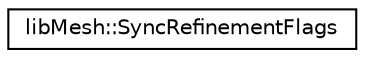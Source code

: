 digraph "类继承关系图"
{
 // INTERACTIVE_SVG=YES
  edge [fontname="Helvetica",fontsize="10",labelfontname="Helvetica",labelfontsize="10"];
  node [fontname="Helvetica",fontsize="10",shape=record];
  rankdir="LR";
  Node1 [label="libMesh::SyncRefinementFlags",height=0.2,width=0.4,color="black", fillcolor="white", style="filled",URL="$structlibMesh_1_1SyncRefinementFlags.html"];
}
